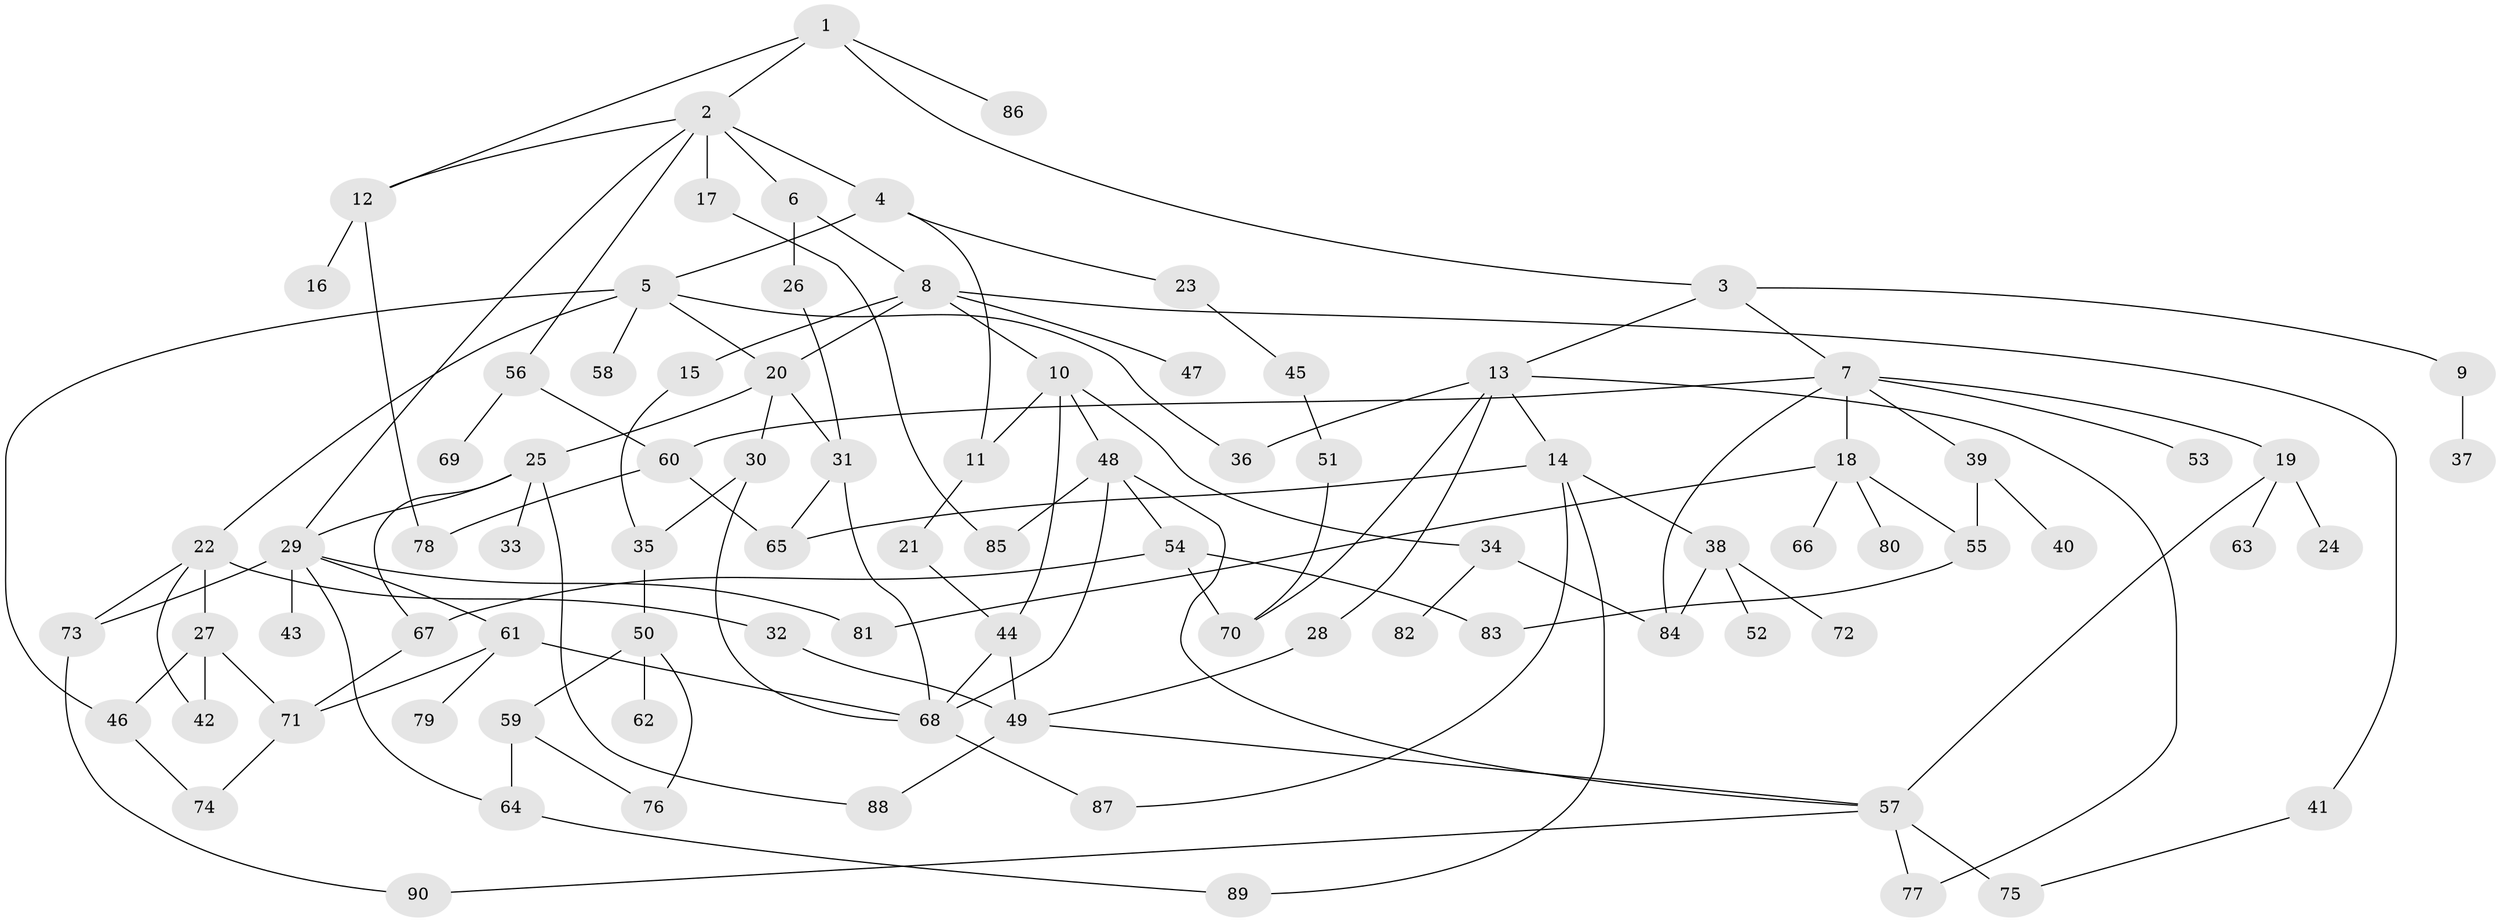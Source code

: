 // coarse degree distribution, {3: 0.17857142857142858, 6: 0.14285714285714285, 7: 0.03571428571428571, 2: 0.21428571428571427, 5: 0.21428571428571427, 1: 0.10714285714285714, 10: 0.03571428571428571, 4: 0.03571428571428571, 9: 0.03571428571428571}
// Generated by graph-tools (version 1.1) at 2025/48/03/04/25 22:48:39]
// undirected, 90 vertices, 132 edges
graph export_dot {
  node [color=gray90,style=filled];
  1;
  2;
  3;
  4;
  5;
  6;
  7;
  8;
  9;
  10;
  11;
  12;
  13;
  14;
  15;
  16;
  17;
  18;
  19;
  20;
  21;
  22;
  23;
  24;
  25;
  26;
  27;
  28;
  29;
  30;
  31;
  32;
  33;
  34;
  35;
  36;
  37;
  38;
  39;
  40;
  41;
  42;
  43;
  44;
  45;
  46;
  47;
  48;
  49;
  50;
  51;
  52;
  53;
  54;
  55;
  56;
  57;
  58;
  59;
  60;
  61;
  62;
  63;
  64;
  65;
  66;
  67;
  68;
  69;
  70;
  71;
  72;
  73;
  74;
  75;
  76;
  77;
  78;
  79;
  80;
  81;
  82;
  83;
  84;
  85;
  86;
  87;
  88;
  89;
  90;
  1 -- 2;
  1 -- 3;
  1 -- 86;
  1 -- 12;
  2 -- 4;
  2 -- 6;
  2 -- 12;
  2 -- 17;
  2 -- 29;
  2 -- 56;
  3 -- 7;
  3 -- 9;
  3 -- 13;
  4 -- 5;
  4 -- 11;
  4 -- 23;
  5 -- 20;
  5 -- 22;
  5 -- 36;
  5 -- 58;
  5 -- 46;
  6 -- 8;
  6 -- 26;
  7 -- 18;
  7 -- 19;
  7 -- 39;
  7 -- 53;
  7 -- 60;
  7 -- 84;
  8 -- 10;
  8 -- 15;
  8 -- 41;
  8 -- 47;
  8 -- 20;
  9 -- 37;
  10 -- 34;
  10 -- 48;
  10 -- 11;
  10 -- 44;
  11 -- 21;
  12 -- 16;
  12 -- 78;
  13 -- 14;
  13 -- 28;
  13 -- 36;
  13 -- 70;
  13 -- 77;
  14 -- 38;
  14 -- 65;
  14 -- 87;
  14 -- 89;
  15 -- 35;
  17 -- 85;
  18 -- 55;
  18 -- 66;
  18 -- 80;
  18 -- 81;
  19 -- 24;
  19 -- 57;
  19 -- 63;
  20 -- 25;
  20 -- 30;
  20 -- 31;
  21 -- 44;
  22 -- 27;
  22 -- 32;
  22 -- 73;
  22 -- 42;
  23 -- 45;
  25 -- 33;
  25 -- 67;
  25 -- 88;
  25 -- 29;
  26 -- 31;
  27 -- 42;
  27 -- 46;
  27 -- 71;
  28 -- 49;
  29 -- 43;
  29 -- 61;
  29 -- 64;
  29 -- 73;
  29 -- 81;
  30 -- 68;
  30 -- 35;
  31 -- 65;
  31 -- 68;
  32 -- 49;
  34 -- 82;
  34 -- 84;
  35 -- 50;
  38 -- 52;
  38 -- 72;
  38 -- 84;
  39 -- 40;
  39 -- 55;
  41 -- 75;
  44 -- 49;
  44 -- 68;
  45 -- 51;
  46 -- 74;
  48 -- 54;
  48 -- 68;
  48 -- 57;
  48 -- 85;
  49 -- 88;
  49 -- 57;
  50 -- 59;
  50 -- 62;
  50 -- 76;
  51 -- 70;
  54 -- 70;
  54 -- 83;
  54 -- 67;
  55 -- 83;
  56 -- 69;
  56 -- 60;
  57 -- 77;
  57 -- 90;
  57 -- 75;
  59 -- 76;
  59 -- 64;
  60 -- 78;
  60 -- 65;
  61 -- 79;
  61 -- 71;
  61 -- 68;
  64 -- 89;
  67 -- 71;
  68 -- 87;
  71 -- 74;
  73 -- 90;
}
